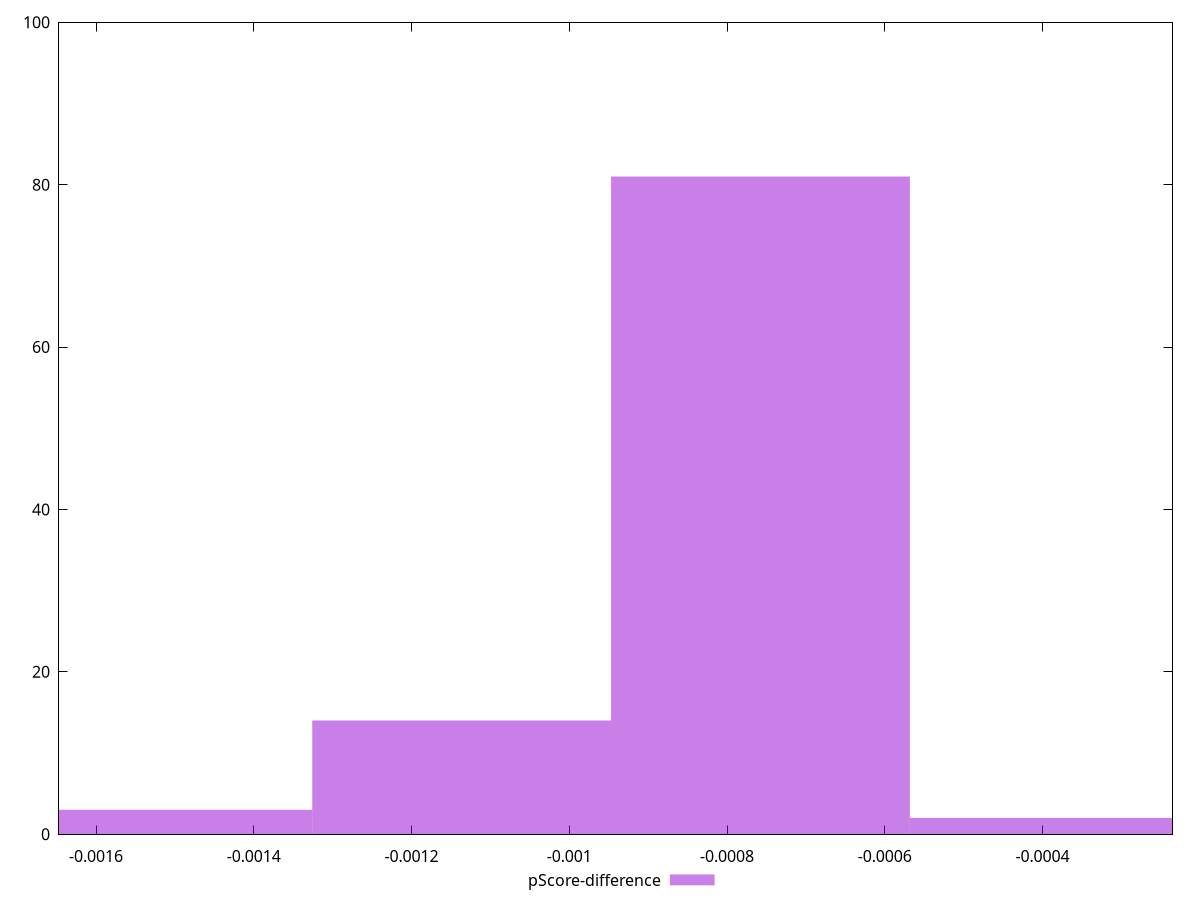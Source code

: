 reset

$pScoreDifference <<EOF
-0.00037884546950221607 2
-0.0015153818780088643 3
-0.0011365364085066483 14
-0.0007576909390044321 81
EOF

set key outside below
set boxwidth 0.00037884546950221607
set xrange [-0.0016470588235293904:-0.00023529411764705577]
set yrange [0:100]
set trange [0:100]
set style fill transparent solid 0.5 noborder
set terminal svg size 640, 490 enhanced background rgb 'white'
set output "report_00026_2021-02-22T21:38:55.199Z/uses-rel-preload/samples/pages+cached+noadtech/pScore-difference/histogram.svg"

plot $pScoreDifference title "pScore-difference" with boxes

reset
